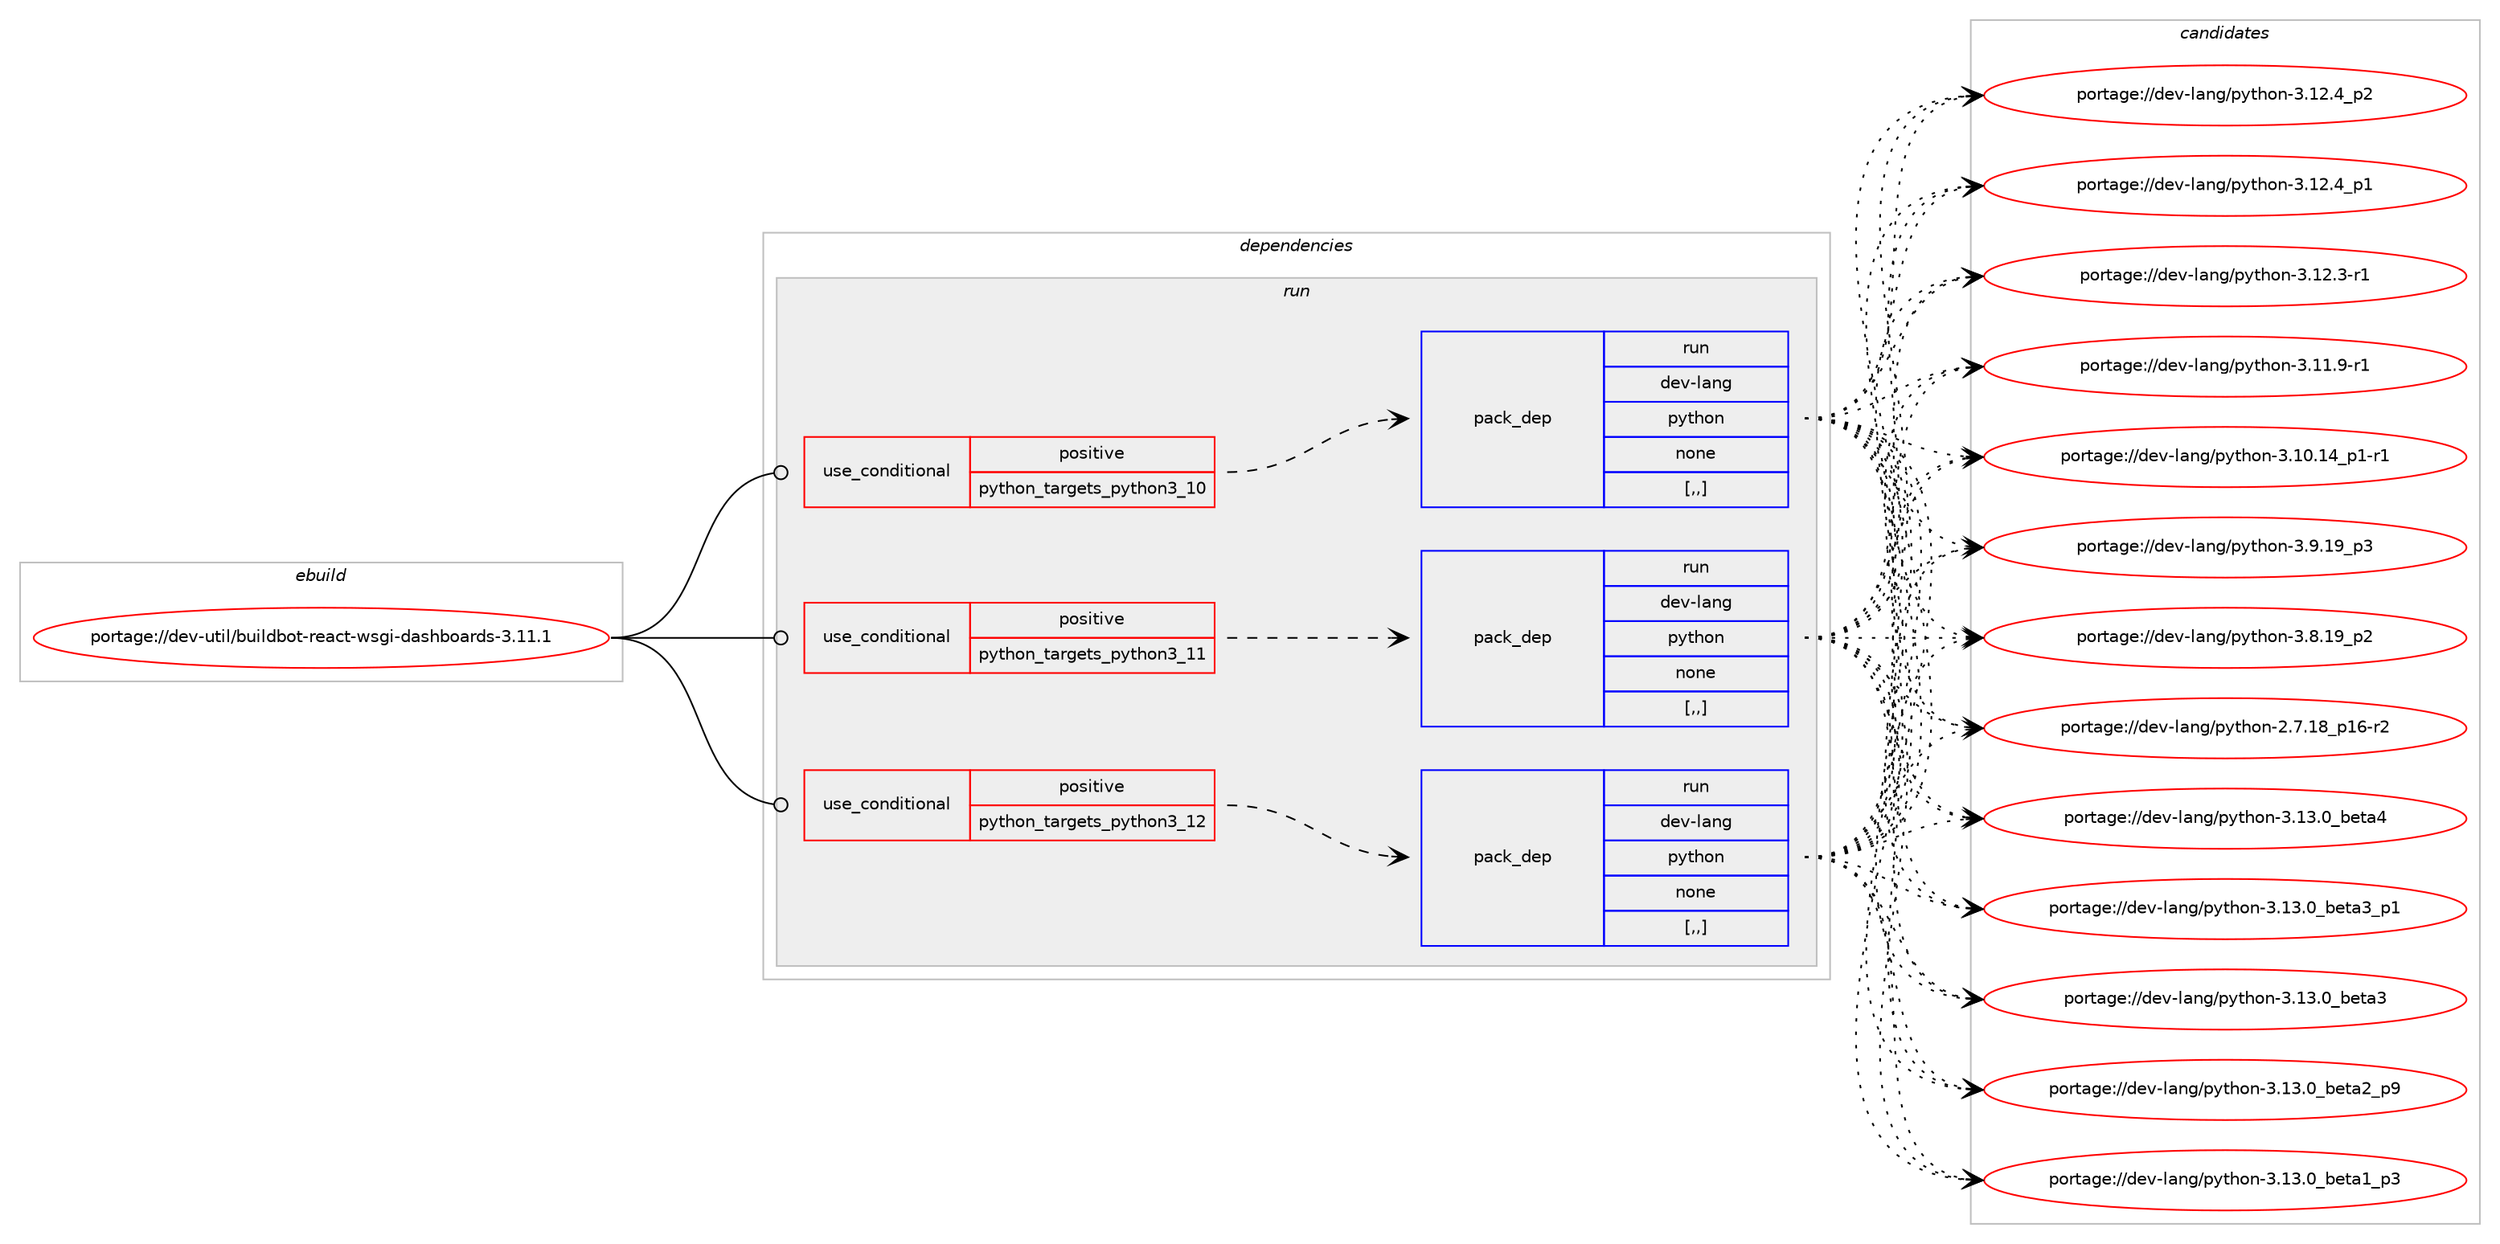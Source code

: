 digraph prolog {

# *************
# Graph options
# *************

newrank=true;
concentrate=true;
compound=true;
graph [rankdir=LR,fontname=Helvetica,fontsize=10,ranksep=1.5];#, ranksep=2.5, nodesep=0.2];
edge  [arrowhead=vee];
node  [fontname=Helvetica,fontsize=10];

# **********
# The ebuild
# **********

subgraph cluster_leftcol {
color=gray;
label=<<i>ebuild</i>>;
id [label="portage://dev-util/buildbot-react-wsgi-dashboards-3.11.1", color=red, width=4, href="../dev-util/buildbot-react-wsgi-dashboards-3.11.1.svg"];
}

# ****************
# The dependencies
# ****************

subgraph cluster_midcol {
color=gray;
label=<<i>dependencies</i>>;
subgraph cluster_compile {
fillcolor="#eeeeee";
style=filled;
label=<<i>compile</i>>;
}
subgraph cluster_compileandrun {
fillcolor="#eeeeee";
style=filled;
label=<<i>compile and run</i>>;
}
subgraph cluster_run {
fillcolor="#eeeeee";
style=filled;
label=<<i>run</i>>;
subgraph cond59307 {
dependency210937 [label=<<TABLE BORDER="0" CELLBORDER="1" CELLSPACING="0" CELLPADDING="4"><TR><TD ROWSPAN="3" CELLPADDING="10">use_conditional</TD></TR><TR><TD>positive</TD></TR><TR><TD>python_targets_python3_10</TD></TR></TABLE>>, shape=none, color=red];
subgraph pack150234 {
dependency210938 [label=<<TABLE BORDER="0" CELLBORDER="1" CELLSPACING="0" CELLPADDING="4" WIDTH="220"><TR><TD ROWSPAN="6" CELLPADDING="30">pack_dep</TD></TR><TR><TD WIDTH="110">run</TD></TR><TR><TD>dev-lang</TD></TR><TR><TD>python</TD></TR><TR><TD>none</TD></TR><TR><TD>[,,]</TD></TR></TABLE>>, shape=none, color=blue];
}
dependency210937:e -> dependency210938:w [weight=20,style="dashed",arrowhead="vee"];
}
id:e -> dependency210937:w [weight=20,style="solid",arrowhead="odot"];
subgraph cond59308 {
dependency210939 [label=<<TABLE BORDER="0" CELLBORDER="1" CELLSPACING="0" CELLPADDING="4"><TR><TD ROWSPAN="3" CELLPADDING="10">use_conditional</TD></TR><TR><TD>positive</TD></TR><TR><TD>python_targets_python3_11</TD></TR></TABLE>>, shape=none, color=red];
subgraph pack150235 {
dependency210940 [label=<<TABLE BORDER="0" CELLBORDER="1" CELLSPACING="0" CELLPADDING="4" WIDTH="220"><TR><TD ROWSPAN="6" CELLPADDING="30">pack_dep</TD></TR><TR><TD WIDTH="110">run</TD></TR><TR><TD>dev-lang</TD></TR><TR><TD>python</TD></TR><TR><TD>none</TD></TR><TR><TD>[,,]</TD></TR></TABLE>>, shape=none, color=blue];
}
dependency210939:e -> dependency210940:w [weight=20,style="dashed",arrowhead="vee"];
}
id:e -> dependency210939:w [weight=20,style="solid",arrowhead="odot"];
subgraph cond59309 {
dependency210941 [label=<<TABLE BORDER="0" CELLBORDER="1" CELLSPACING="0" CELLPADDING="4"><TR><TD ROWSPAN="3" CELLPADDING="10">use_conditional</TD></TR><TR><TD>positive</TD></TR><TR><TD>python_targets_python3_12</TD></TR></TABLE>>, shape=none, color=red];
subgraph pack150236 {
dependency210942 [label=<<TABLE BORDER="0" CELLBORDER="1" CELLSPACING="0" CELLPADDING="4" WIDTH="220"><TR><TD ROWSPAN="6" CELLPADDING="30">pack_dep</TD></TR><TR><TD WIDTH="110">run</TD></TR><TR><TD>dev-lang</TD></TR><TR><TD>python</TD></TR><TR><TD>none</TD></TR><TR><TD>[,,]</TD></TR></TABLE>>, shape=none, color=blue];
}
dependency210941:e -> dependency210942:w [weight=20,style="dashed",arrowhead="vee"];
}
id:e -> dependency210941:w [weight=20,style="solid",arrowhead="odot"];
}
}

# **************
# The candidates
# **************

subgraph cluster_choices {
rank=same;
color=gray;
label=<<i>candidates</i>>;

subgraph choice150234 {
color=black;
nodesep=1;
choice1001011184510897110103471121211161041111104551464951464895981011169752 [label="portage://dev-lang/python-3.13.0_beta4", color=red, width=4,href="../dev-lang/python-3.13.0_beta4.svg"];
choice10010111845108971101034711212111610411111045514649514648959810111697519511249 [label="portage://dev-lang/python-3.13.0_beta3_p1", color=red, width=4,href="../dev-lang/python-3.13.0_beta3_p1.svg"];
choice1001011184510897110103471121211161041111104551464951464895981011169751 [label="portage://dev-lang/python-3.13.0_beta3", color=red, width=4,href="../dev-lang/python-3.13.0_beta3.svg"];
choice10010111845108971101034711212111610411111045514649514648959810111697509511257 [label="portage://dev-lang/python-3.13.0_beta2_p9", color=red, width=4,href="../dev-lang/python-3.13.0_beta2_p9.svg"];
choice10010111845108971101034711212111610411111045514649514648959810111697499511251 [label="portage://dev-lang/python-3.13.0_beta1_p3", color=red, width=4,href="../dev-lang/python-3.13.0_beta1_p3.svg"];
choice100101118451089711010347112121116104111110455146495046529511250 [label="portage://dev-lang/python-3.12.4_p2", color=red, width=4,href="../dev-lang/python-3.12.4_p2.svg"];
choice100101118451089711010347112121116104111110455146495046529511249 [label="portage://dev-lang/python-3.12.4_p1", color=red, width=4,href="../dev-lang/python-3.12.4_p1.svg"];
choice100101118451089711010347112121116104111110455146495046514511449 [label="portage://dev-lang/python-3.12.3-r1", color=red, width=4,href="../dev-lang/python-3.12.3-r1.svg"];
choice100101118451089711010347112121116104111110455146494946574511449 [label="portage://dev-lang/python-3.11.9-r1", color=red, width=4,href="../dev-lang/python-3.11.9-r1.svg"];
choice100101118451089711010347112121116104111110455146494846495295112494511449 [label="portage://dev-lang/python-3.10.14_p1-r1", color=red, width=4,href="../dev-lang/python-3.10.14_p1-r1.svg"];
choice100101118451089711010347112121116104111110455146574649579511251 [label="portage://dev-lang/python-3.9.19_p3", color=red, width=4,href="../dev-lang/python-3.9.19_p3.svg"];
choice100101118451089711010347112121116104111110455146564649579511250 [label="portage://dev-lang/python-3.8.19_p2", color=red, width=4,href="../dev-lang/python-3.8.19_p2.svg"];
choice100101118451089711010347112121116104111110455046554649569511249544511450 [label="portage://dev-lang/python-2.7.18_p16-r2", color=red, width=4,href="../dev-lang/python-2.7.18_p16-r2.svg"];
dependency210938:e -> choice1001011184510897110103471121211161041111104551464951464895981011169752:w [style=dotted,weight="100"];
dependency210938:e -> choice10010111845108971101034711212111610411111045514649514648959810111697519511249:w [style=dotted,weight="100"];
dependency210938:e -> choice1001011184510897110103471121211161041111104551464951464895981011169751:w [style=dotted,weight="100"];
dependency210938:e -> choice10010111845108971101034711212111610411111045514649514648959810111697509511257:w [style=dotted,weight="100"];
dependency210938:e -> choice10010111845108971101034711212111610411111045514649514648959810111697499511251:w [style=dotted,weight="100"];
dependency210938:e -> choice100101118451089711010347112121116104111110455146495046529511250:w [style=dotted,weight="100"];
dependency210938:e -> choice100101118451089711010347112121116104111110455146495046529511249:w [style=dotted,weight="100"];
dependency210938:e -> choice100101118451089711010347112121116104111110455146495046514511449:w [style=dotted,weight="100"];
dependency210938:e -> choice100101118451089711010347112121116104111110455146494946574511449:w [style=dotted,weight="100"];
dependency210938:e -> choice100101118451089711010347112121116104111110455146494846495295112494511449:w [style=dotted,weight="100"];
dependency210938:e -> choice100101118451089711010347112121116104111110455146574649579511251:w [style=dotted,weight="100"];
dependency210938:e -> choice100101118451089711010347112121116104111110455146564649579511250:w [style=dotted,weight="100"];
dependency210938:e -> choice100101118451089711010347112121116104111110455046554649569511249544511450:w [style=dotted,weight="100"];
}
subgraph choice150235 {
color=black;
nodesep=1;
choice1001011184510897110103471121211161041111104551464951464895981011169752 [label="portage://dev-lang/python-3.13.0_beta4", color=red, width=4,href="../dev-lang/python-3.13.0_beta4.svg"];
choice10010111845108971101034711212111610411111045514649514648959810111697519511249 [label="portage://dev-lang/python-3.13.0_beta3_p1", color=red, width=4,href="../dev-lang/python-3.13.0_beta3_p1.svg"];
choice1001011184510897110103471121211161041111104551464951464895981011169751 [label="portage://dev-lang/python-3.13.0_beta3", color=red, width=4,href="../dev-lang/python-3.13.0_beta3.svg"];
choice10010111845108971101034711212111610411111045514649514648959810111697509511257 [label="portage://dev-lang/python-3.13.0_beta2_p9", color=red, width=4,href="../dev-lang/python-3.13.0_beta2_p9.svg"];
choice10010111845108971101034711212111610411111045514649514648959810111697499511251 [label="portage://dev-lang/python-3.13.0_beta1_p3", color=red, width=4,href="../dev-lang/python-3.13.0_beta1_p3.svg"];
choice100101118451089711010347112121116104111110455146495046529511250 [label="portage://dev-lang/python-3.12.4_p2", color=red, width=4,href="../dev-lang/python-3.12.4_p2.svg"];
choice100101118451089711010347112121116104111110455146495046529511249 [label="portage://dev-lang/python-3.12.4_p1", color=red, width=4,href="../dev-lang/python-3.12.4_p1.svg"];
choice100101118451089711010347112121116104111110455146495046514511449 [label="portage://dev-lang/python-3.12.3-r1", color=red, width=4,href="../dev-lang/python-3.12.3-r1.svg"];
choice100101118451089711010347112121116104111110455146494946574511449 [label="portage://dev-lang/python-3.11.9-r1", color=red, width=4,href="../dev-lang/python-3.11.9-r1.svg"];
choice100101118451089711010347112121116104111110455146494846495295112494511449 [label="portage://dev-lang/python-3.10.14_p1-r1", color=red, width=4,href="../dev-lang/python-3.10.14_p1-r1.svg"];
choice100101118451089711010347112121116104111110455146574649579511251 [label="portage://dev-lang/python-3.9.19_p3", color=red, width=4,href="../dev-lang/python-3.9.19_p3.svg"];
choice100101118451089711010347112121116104111110455146564649579511250 [label="portage://dev-lang/python-3.8.19_p2", color=red, width=4,href="../dev-lang/python-3.8.19_p2.svg"];
choice100101118451089711010347112121116104111110455046554649569511249544511450 [label="portage://dev-lang/python-2.7.18_p16-r2", color=red, width=4,href="../dev-lang/python-2.7.18_p16-r2.svg"];
dependency210940:e -> choice1001011184510897110103471121211161041111104551464951464895981011169752:w [style=dotted,weight="100"];
dependency210940:e -> choice10010111845108971101034711212111610411111045514649514648959810111697519511249:w [style=dotted,weight="100"];
dependency210940:e -> choice1001011184510897110103471121211161041111104551464951464895981011169751:w [style=dotted,weight="100"];
dependency210940:e -> choice10010111845108971101034711212111610411111045514649514648959810111697509511257:w [style=dotted,weight="100"];
dependency210940:e -> choice10010111845108971101034711212111610411111045514649514648959810111697499511251:w [style=dotted,weight="100"];
dependency210940:e -> choice100101118451089711010347112121116104111110455146495046529511250:w [style=dotted,weight="100"];
dependency210940:e -> choice100101118451089711010347112121116104111110455146495046529511249:w [style=dotted,weight="100"];
dependency210940:e -> choice100101118451089711010347112121116104111110455146495046514511449:w [style=dotted,weight="100"];
dependency210940:e -> choice100101118451089711010347112121116104111110455146494946574511449:w [style=dotted,weight="100"];
dependency210940:e -> choice100101118451089711010347112121116104111110455146494846495295112494511449:w [style=dotted,weight="100"];
dependency210940:e -> choice100101118451089711010347112121116104111110455146574649579511251:w [style=dotted,weight="100"];
dependency210940:e -> choice100101118451089711010347112121116104111110455146564649579511250:w [style=dotted,weight="100"];
dependency210940:e -> choice100101118451089711010347112121116104111110455046554649569511249544511450:w [style=dotted,weight="100"];
}
subgraph choice150236 {
color=black;
nodesep=1;
choice1001011184510897110103471121211161041111104551464951464895981011169752 [label="portage://dev-lang/python-3.13.0_beta4", color=red, width=4,href="../dev-lang/python-3.13.0_beta4.svg"];
choice10010111845108971101034711212111610411111045514649514648959810111697519511249 [label="portage://dev-lang/python-3.13.0_beta3_p1", color=red, width=4,href="../dev-lang/python-3.13.0_beta3_p1.svg"];
choice1001011184510897110103471121211161041111104551464951464895981011169751 [label="portage://dev-lang/python-3.13.0_beta3", color=red, width=4,href="../dev-lang/python-3.13.0_beta3.svg"];
choice10010111845108971101034711212111610411111045514649514648959810111697509511257 [label="portage://dev-lang/python-3.13.0_beta2_p9", color=red, width=4,href="../dev-lang/python-3.13.0_beta2_p9.svg"];
choice10010111845108971101034711212111610411111045514649514648959810111697499511251 [label="portage://dev-lang/python-3.13.0_beta1_p3", color=red, width=4,href="../dev-lang/python-3.13.0_beta1_p3.svg"];
choice100101118451089711010347112121116104111110455146495046529511250 [label="portage://dev-lang/python-3.12.4_p2", color=red, width=4,href="../dev-lang/python-3.12.4_p2.svg"];
choice100101118451089711010347112121116104111110455146495046529511249 [label="portage://dev-lang/python-3.12.4_p1", color=red, width=4,href="../dev-lang/python-3.12.4_p1.svg"];
choice100101118451089711010347112121116104111110455146495046514511449 [label="portage://dev-lang/python-3.12.3-r1", color=red, width=4,href="../dev-lang/python-3.12.3-r1.svg"];
choice100101118451089711010347112121116104111110455146494946574511449 [label="portage://dev-lang/python-3.11.9-r1", color=red, width=4,href="../dev-lang/python-3.11.9-r1.svg"];
choice100101118451089711010347112121116104111110455146494846495295112494511449 [label="portage://dev-lang/python-3.10.14_p1-r1", color=red, width=4,href="../dev-lang/python-3.10.14_p1-r1.svg"];
choice100101118451089711010347112121116104111110455146574649579511251 [label="portage://dev-lang/python-3.9.19_p3", color=red, width=4,href="../dev-lang/python-3.9.19_p3.svg"];
choice100101118451089711010347112121116104111110455146564649579511250 [label="portage://dev-lang/python-3.8.19_p2", color=red, width=4,href="../dev-lang/python-3.8.19_p2.svg"];
choice100101118451089711010347112121116104111110455046554649569511249544511450 [label="portage://dev-lang/python-2.7.18_p16-r2", color=red, width=4,href="../dev-lang/python-2.7.18_p16-r2.svg"];
dependency210942:e -> choice1001011184510897110103471121211161041111104551464951464895981011169752:w [style=dotted,weight="100"];
dependency210942:e -> choice10010111845108971101034711212111610411111045514649514648959810111697519511249:w [style=dotted,weight="100"];
dependency210942:e -> choice1001011184510897110103471121211161041111104551464951464895981011169751:w [style=dotted,weight="100"];
dependency210942:e -> choice10010111845108971101034711212111610411111045514649514648959810111697509511257:w [style=dotted,weight="100"];
dependency210942:e -> choice10010111845108971101034711212111610411111045514649514648959810111697499511251:w [style=dotted,weight="100"];
dependency210942:e -> choice100101118451089711010347112121116104111110455146495046529511250:w [style=dotted,weight="100"];
dependency210942:e -> choice100101118451089711010347112121116104111110455146495046529511249:w [style=dotted,weight="100"];
dependency210942:e -> choice100101118451089711010347112121116104111110455146495046514511449:w [style=dotted,weight="100"];
dependency210942:e -> choice100101118451089711010347112121116104111110455146494946574511449:w [style=dotted,weight="100"];
dependency210942:e -> choice100101118451089711010347112121116104111110455146494846495295112494511449:w [style=dotted,weight="100"];
dependency210942:e -> choice100101118451089711010347112121116104111110455146574649579511251:w [style=dotted,weight="100"];
dependency210942:e -> choice100101118451089711010347112121116104111110455146564649579511250:w [style=dotted,weight="100"];
dependency210942:e -> choice100101118451089711010347112121116104111110455046554649569511249544511450:w [style=dotted,weight="100"];
}
}

}
